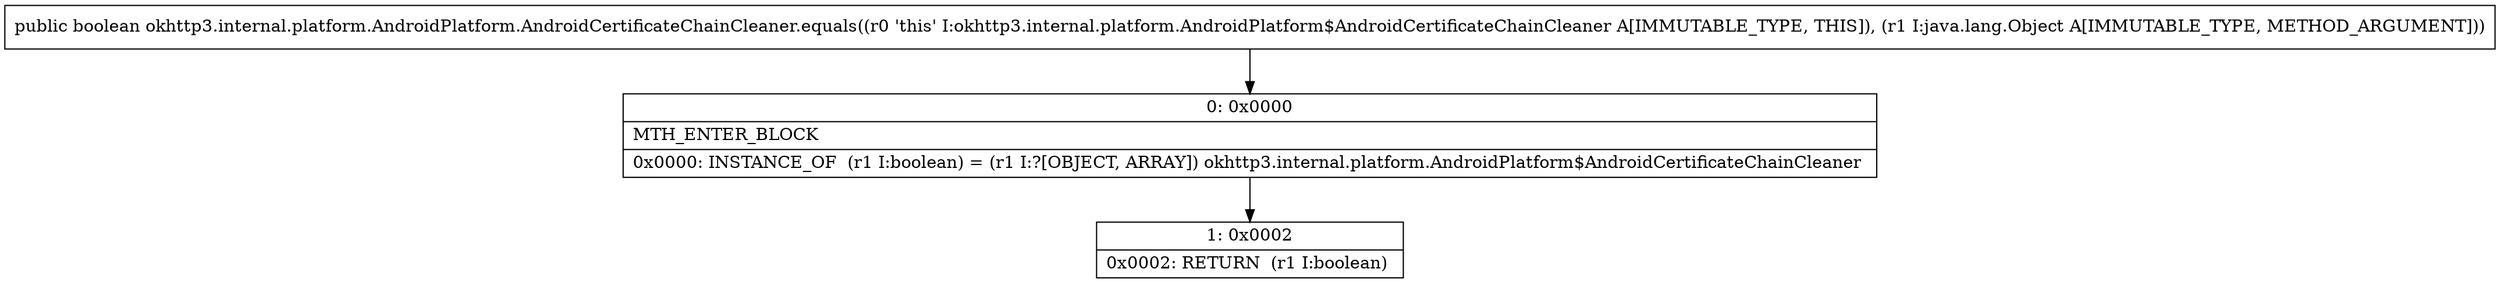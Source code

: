 digraph "CFG forokhttp3.internal.platform.AndroidPlatform.AndroidCertificateChainCleaner.equals(Ljava\/lang\/Object;)Z" {
Node_0 [shape=record,label="{0\:\ 0x0000|MTH_ENTER_BLOCK\l|0x0000: INSTANCE_OF  (r1 I:boolean) = (r1 I:?[OBJECT, ARRAY]) okhttp3.internal.platform.AndroidPlatform$AndroidCertificateChainCleaner \l}"];
Node_1 [shape=record,label="{1\:\ 0x0002|0x0002: RETURN  (r1 I:boolean) \l}"];
MethodNode[shape=record,label="{public boolean okhttp3.internal.platform.AndroidPlatform.AndroidCertificateChainCleaner.equals((r0 'this' I:okhttp3.internal.platform.AndroidPlatform$AndroidCertificateChainCleaner A[IMMUTABLE_TYPE, THIS]), (r1 I:java.lang.Object A[IMMUTABLE_TYPE, METHOD_ARGUMENT])) }"];
MethodNode -> Node_0;
Node_0 -> Node_1;
}

